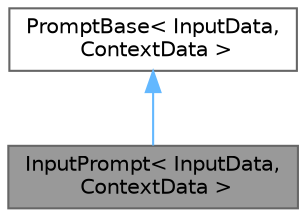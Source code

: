 digraph "InputPrompt&lt; InputData, ContextData &gt;"
{
 // LATEX_PDF_SIZE
  bgcolor="transparent";
  edge [fontname=Helvetica,fontsize=10,labelfontname=Helvetica,labelfontsize=10];
  node [fontname=Helvetica,fontsize=10,shape=box,height=0.2,width=0.4];
  Node1 [id="Node000001",label="InputPrompt\< InputData,\l ContextData \>",height=0.2,width=0.4,color="gray40", fillcolor="grey60", style="filled", fontcolor="black",tooltip=" "];
  Node2 -> Node1 [id="edge1_Node000001_Node000002",dir="back",color="steelblue1",style="solid",tooltip=" "];
  Node2 [id="Node000002",label="PromptBase\< InputData,\l ContextData \>",height=0.2,width=0.4,color="gray40", fillcolor="white", style="filled",URL="$classPromptBase.html",tooltip=" "];
}
